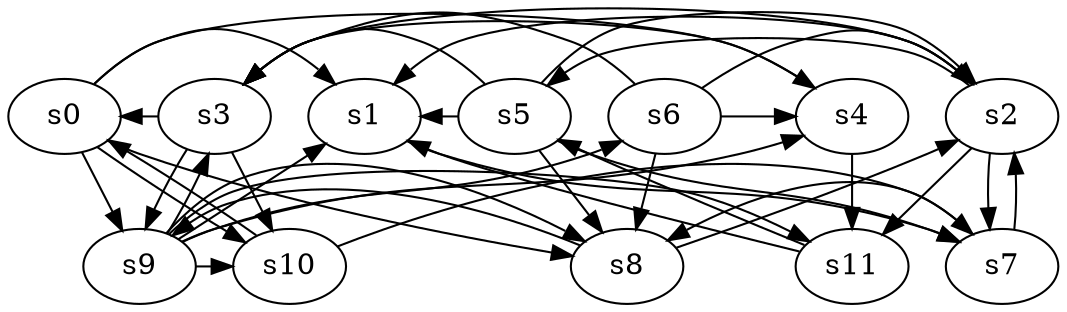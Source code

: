 digraph game_0841_complex_12 {
    s0 [name="s0", player=0];
    s1 [name="s1", player=0, target=1];
    s2 [name="s2", player=1];
    s3 [name="s3", player=0];
    s4 [name="s4", player=0, target=1];
    s5 [name="s5", player=0, target=1];
    s6 [name="s6", player=1];
    s7 [name="s7", player=1];
    s8 [name="s8", player=1, target=1];
    s9 [name="s9", player=1];
    s10 [name="s10", player=1];
    s11 [name="s11", player=0];

    s0 -> s1 [constraint="!(time % 5 == 1)"];
    s0 -> s4 [constraint="!(time % 3 == 2)"];
    s0 -> s8 [constraint="time % 3 == 1 && time % 4 == 2"];
    s0 -> s9 [constraint="time % 5 == 1 || time % 3 == 0"];
    s0 -> s10 [constraint="time % 3 == 0 || time % 4 == 0"];
    s1 -> s7 [constraint="time % 4 == 3"];
    s2 -> s1 [constraint="time % 4 == 3"];
    s2 -> s3 [constraint="time == 15"];
    s2 -> s5 [constraint="time % 2 == 1 || time % 3 == 0"];
    s2 -> s7;
    s2 -> s11;
    s3 -> s0 [constraint="time % 5 == 0 || time % 2 == 0"];
    s3 -> s9;
    s3 -> s10;
    s4 -> s3 [constraint="time == 17 || time == 18 || time == 20"];
    s4 -> s11 [constraint="!(time % 4 == 3)"];
    s5 -> s1 [constraint="time == 1 || time == 3 || time == 4 || time == 6 || time == 14"];
    s5 -> s2 [constraint="!(time % 6 == 4)"];
    s5 -> s3 [constraint="!(time % 5 == 4)"];
    s5 -> s7 [constraint="time % 3 == 0 || time % 3 == 1"];
    s5 -> s8;
    s6 -> s2 [constraint="time % 3 == 1 || time % 2 == 0"];
    s6 -> s3 [constraint="time % 4 == 0 && time % 5 == 1"];
    s6 -> s4 [constraint="time == 11 || time == 14 || time == 16 || time == 22"];
    s6 -> s8;
    s7 -> s2;
    s7 -> s8 [constraint="time == 21 || time == 22 || time == 28"];
    s8 -> s2 [constraint="time % 5 == 3"];
    s8 -> s9 [constraint="time % 3 == 1"];
    s9 -> s1 [constraint="!(time % 4 == 1)"];
    s9 -> s3 [constraint="time % 3 == 2 && time % 4 == 2"];
    s9 -> s4 [constraint="time % 4 == 2 && time % 4 == 2"];
    s9 -> s6 [constraint="!(time % 5 == 0)"];
    s9 -> s8 [constraint="time == 0 || time == 1 || time == 4 || time == 8 || time == 17"];
    s9 -> s10 [constraint="time % 2 == 1 && time % 4 == 2"];
    s9 -> s11 [constraint="time % 8 == 1"];
    s10 -> s0 [constraint="time % 2 == 1 || time % 3 == 0"];
    s10 -> s7 [constraint="time == 0 || time == 12 || time == 15 || time == 17 || time == 23"];
    s11 -> s1 [constraint="time % 2 == 1 && time % 3 == 1"];
    s11 -> s5 [constraint="time % 4 == 1 || time % 2 == 0"];
}
